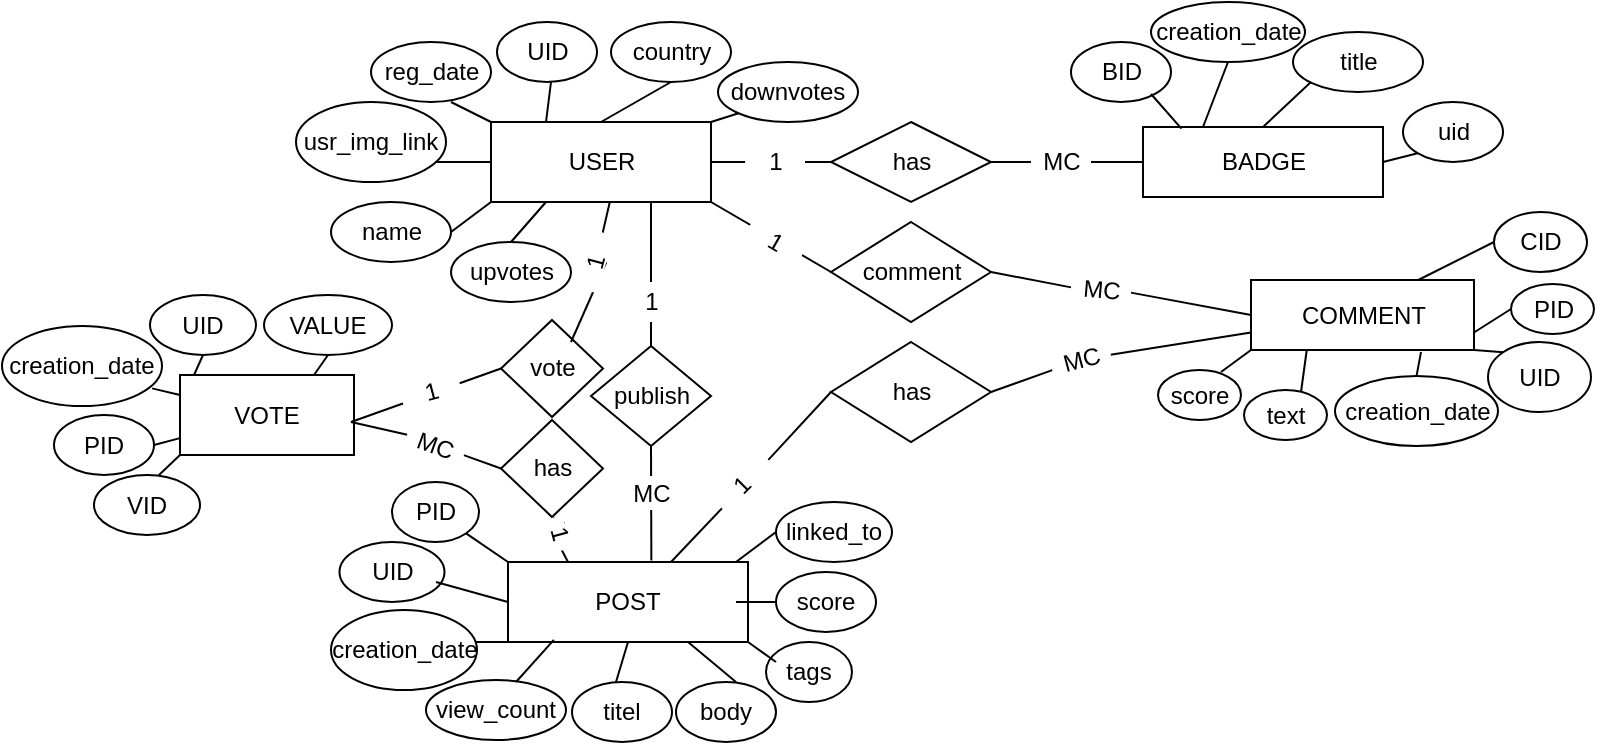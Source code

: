<mxfile version="26.1.2">
  <diagram id="R2lEEEUBdFMjLlhIrx00" name="Page-1">
    <mxGraphModel dx="2294" dy="1220" grid="1" gridSize="10" guides="1" tooltips="1" connect="1" arrows="1" fold="1" page="1" pageScale="1" pageWidth="1100" pageHeight="850" math="0" shadow="0" extFonts="Permanent Marker^https://fonts.googleapis.com/css?family=Permanent+Marker">
      <root>
        <mxCell id="0" />
        <mxCell id="1" parent="0" />
        <mxCell id="MzXAym6lT5MhWj5hJSEz-1" value="&lt;div&gt;USER&lt;/div&gt;" style="rounded=0;whiteSpace=wrap;html=1;" parent="1" vertex="1">
          <mxGeometry x="374.5" y="280" width="110" height="40" as="geometry" />
        </mxCell>
        <mxCell id="MzXAym6lT5MhWj5hJSEz-2" value="&lt;div&gt;UID&lt;/div&gt;" style="ellipse;whiteSpace=wrap;html=1;" parent="1" vertex="1">
          <mxGeometry x="377.5" y="230" width="50" height="30" as="geometry" />
        </mxCell>
        <mxCell id="MzXAym6lT5MhWj5hJSEz-3" value="&lt;div&gt;name&lt;/div&gt;" style="ellipse;whiteSpace=wrap;html=1;" parent="1" vertex="1">
          <mxGeometry x="294.5" y="320" width="60" height="30" as="geometry" />
        </mxCell>
        <mxCell id="MzXAym6lT5MhWj5hJSEz-4" value="&lt;div&gt;country&lt;/div&gt;" style="ellipse;whiteSpace=wrap;html=1;" parent="1" vertex="1">
          <mxGeometry x="434.5" y="230" width="60" height="30" as="geometry" />
        </mxCell>
        <mxCell id="MzXAym6lT5MhWj5hJSEz-5" value="reg_date" style="ellipse;whiteSpace=wrap;html=1;" parent="1" vertex="1">
          <mxGeometry x="314.5" y="240" width="60" height="30" as="geometry" />
        </mxCell>
        <mxCell id="MzXAym6lT5MhWj5hJSEz-6" value="&lt;div&gt;usr_img_link&lt;/div&gt;" style="ellipse;whiteSpace=wrap;html=1;" parent="1" vertex="1">
          <mxGeometry x="277" y="270" width="75" height="40" as="geometry" />
        </mxCell>
        <mxCell id="MzXAym6lT5MhWj5hJSEz-7" value="&lt;div&gt;upvotes&lt;/div&gt;" style="ellipse;whiteSpace=wrap;html=1;" parent="1" vertex="1">
          <mxGeometry x="354.5" y="340" width="60" height="30" as="geometry" />
        </mxCell>
        <mxCell id="MzXAym6lT5MhWj5hJSEz-8" value="downvotes" style="ellipse;whiteSpace=wrap;html=1;" parent="1" vertex="1">
          <mxGeometry x="488" y="250" width="70" height="30" as="geometry" />
        </mxCell>
        <mxCell id="MzXAym6lT5MhWj5hJSEz-10" value="&lt;div&gt;BADGE&lt;/div&gt;" style="rounded=0;whiteSpace=wrap;html=1;" parent="1" vertex="1">
          <mxGeometry x="700.5" y="282.5" width="120" height="35" as="geometry" />
        </mxCell>
        <mxCell id="MzXAym6lT5MhWj5hJSEz-11" value="BID" style="ellipse;whiteSpace=wrap;html=1;" parent="1" vertex="1">
          <mxGeometry x="664.5" y="240" width="50" height="30" as="geometry" />
        </mxCell>
        <mxCell id="MzXAym6lT5MhWj5hJSEz-12" value="&lt;div&gt;title&lt;/div&gt;" style="ellipse;whiteSpace=wrap;html=1;" parent="1" vertex="1">
          <mxGeometry x="775.5" y="235" width="65" height="30" as="geometry" />
        </mxCell>
        <mxCell id="MzXAym6lT5MhWj5hJSEz-13" value="creation_date" style="ellipse;whiteSpace=wrap;html=1;" parent="1" vertex="1">
          <mxGeometry x="704.5" y="220" width="77" height="30" as="geometry" />
        </mxCell>
        <mxCell id="MzXAym6lT5MhWj5hJSEz-14" value="uid" style="ellipse;whiteSpace=wrap;html=1;" parent="1" vertex="1">
          <mxGeometry x="830.5" y="270" width="50" height="30" as="geometry" />
        </mxCell>
        <mxCell id="MzXAym6lT5MhWj5hJSEz-16" value="POST" style="rounded=0;whiteSpace=wrap;html=1;" parent="1" vertex="1">
          <mxGeometry x="383" y="500" width="120" height="40" as="geometry" />
        </mxCell>
        <mxCell id="MzXAym6lT5MhWj5hJSEz-17" value="PID" style="ellipse;whiteSpace=wrap;html=1;" parent="1" vertex="1">
          <mxGeometry x="325" y="460" width="43.5" height="30" as="geometry" />
        </mxCell>
        <mxCell id="MzXAym6lT5MhWj5hJSEz-18" value="titel" style="ellipse;whiteSpace=wrap;html=1;" parent="1" vertex="1">
          <mxGeometry x="415" y="560" width="50" height="30" as="geometry" />
        </mxCell>
        <mxCell id="MzXAym6lT5MhWj5hJSEz-19" value="body" style="ellipse;whiteSpace=wrap;html=1;" parent="1" vertex="1">
          <mxGeometry x="467" y="560" width="50" height="30" as="geometry" />
        </mxCell>
        <mxCell id="MzXAym6lT5MhWj5hJSEz-20" value="tags" style="ellipse;whiteSpace=wrap;html=1;" parent="1" vertex="1">
          <mxGeometry x="512" y="540" width="43" height="30" as="geometry" />
        </mxCell>
        <mxCell id="MzXAym6lT5MhWj5hJSEz-21" value="view_count" style="ellipse;whiteSpace=wrap;html=1;" parent="1" vertex="1">
          <mxGeometry x="342" y="559" width="70" height="30" as="geometry" />
        </mxCell>
        <mxCell id="MzXAym6lT5MhWj5hJSEz-22" value="creation_date" style="ellipse;whiteSpace=wrap;html=1;" parent="1" vertex="1">
          <mxGeometry x="294.5" y="524" width="73" height="40" as="geometry" />
        </mxCell>
        <mxCell id="MzXAym6lT5MhWj5hJSEz-23" value="score" style="ellipse;whiteSpace=wrap;html=1;" parent="1" vertex="1">
          <mxGeometry x="517" y="505" width="50" height="30" as="geometry" />
        </mxCell>
        <mxCell id="MzXAym6lT5MhWj5hJSEz-24" value="UID" style="ellipse;whiteSpace=wrap;html=1;" parent="1" vertex="1">
          <mxGeometry x="298.75" y="490" width="52.5" height="30" as="geometry" />
        </mxCell>
        <mxCell id="MzXAym6lT5MhWj5hJSEz-25" value="linked_to" style="ellipse;whiteSpace=wrap;html=1;" parent="1" vertex="1">
          <mxGeometry x="517" y="470" width="58" height="30" as="geometry" />
        </mxCell>
        <mxCell id="MzXAym6lT5MhWj5hJSEz-26" value="COMMENT" style="rounded=0;whiteSpace=wrap;html=1;" parent="1" vertex="1">
          <mxGeometry x="754.5" y="359" width="111.5" height="35" as="geometry" />
        </mxCell>
        <mxCell id="MzXAym6lT5MhWj5hJSEz-27" value="&lt;div&gt;CID&lt;/div&gt;" style="ellipse;whiteSpace=wrap;html=1;" parent="1" vertex="1">
          <mxGeometry x="876" y="325" width="46.5" height="30" as="geometry" />
        </mxCell>
        <mxCell id="MzXAym6lT5MhWj5hJSEz-28" value="PID" style="ellipse;whiteSpace=wrap;html=1;" parent="1" vertex="1">
          <mxGeometry x="884.5" y="361" width="41.5" height="25" as="geometry" />
        </mxCell>
        <mxCell id="MzXAym6lT5MhWj5hJSEz-29" value="text" style="ellipse;whiteSpace=wrap;html=1;" parent="1" vertex="1">
          <mxGeometry x="751" y="414" width="41.5" height="25" as="geometry" />
        </mxCell>
        <mxCell id="MzXAym6lT5MhWj5hJSEz-30" value="UID" style="ellipse;whiteSpace=wrap;html=1;" parent="1" vertex="1">
          <mxGeometry x="873" y="390" width="51.5" height="35" as="geometry" />
        </mxCell>
        <mxCell id="MzXAym6lT5MhWj5hJSEz-31" value="creation_date" style="ellipse;whiteSpace=wrap;html=1;" parent="1" vertex="1">
          <mxGeometry x="796.5" y="407" width="81.5" height="35" as="geometry" />
        </mxCell>
        <mxCell id="MzXAym6lT5MhWj5hJSEz-32" value="score" style="ellipse;whiteSpace=wrap;html=1;" parent="1" vertex="1">
          <mxGeometry x="708" y="404" width="41.5" height="25" as="geometry" />
        </mxCell>
        <mxCell id="yKqKtcvJ76gqDMXew3as-1" value="&lt;div&gt;has&lt;/div&gt;" style="rhombus;whiteSpace=wrap;html=1;" parent="1" vertex="1">
          <mxGeometry x="544.5" y="280" width="80" height="40" as="geometry" />
        </mxCell>
        <mxCell id="yKqKtcvJ76gqDMXew3as-2" value="" style="endArrow=none;html=1;rounded=0;entryX=1;entryY=0.5;entryDx=0;entryDy=0;exitX=0;exitY=0.5;exitDx=0;exitDy=0;" parent="1" source="yKqKtcvJ76gqDMXew3as-22" target="MzXAym6lT5MhWj5hJSEz-1" edge="1">
          <mxGeometry width="50" height="50" relative="1" as="geometry">
            <mxPoint x="704.5" y="410" as="sourcePoint" />
            <mxPoint x="754.5" y="360" as="targetPoint" />
          </mxGeometry>
        </mxCell>
        <mxCell id="yKqKtcvJ76gqDMXew3as-5" value="" style="endArrow=none;html=1;rounded=0;entryX=0;entryY=0.5;entryDx=0;entryDy=0;" parent="1" source="yKqKtcvJ76gqDMXew3as-19" target="MzXAym6lT5MhWj5hJSEz-10" edge="1">
          <mxGeometry width="50" height="50" relative="1" as="geometry">
            <mxPoint x="624.5" y="300" as="sourcePoint" />
            <mxPoint x="674.5" y="250" as="targetPoint" />
          </mxGeometry>
        </mxCell>
        <mxCell id="yKqKtcvJ76gqDMXew3as-6" value="" style="endArrow=none;html=1;rounded=0;exitX=0.5;exitY=0;exitDx=0;exitDy=0;entryX=0.5;entryY=1;entryDx=0;entryDy=0;" parent="1" source="MzXAym6lT5MhWj5hJSEz-1" target="MzXAym6lT5MhWj5hJSEz-4" edge="1">
          <mxGeometry width="50" height="50" relative="1" as="geometry">
            <mxPoint x="434.5" y="280" as="sourcePoint" />
            <mxPoint x="484.5" y="230" as="targetPoint" />
          </mxGeometry>
        </mxCell>
        <mxCell id="yKqKtcvJ76gqDMXew3as-10" value="" style="endArrow=none;html=1;rounded=0;entryX=0;entryY=1;entryDx=0;entryDy=0;exitX=1;exitY=0.5;exitDx=0;exitDy=0;" parent="1" source="MzXAym6lT5MhWj5hJSEz-3" target="MzXAym6lT5MhWj5hJSEz-1" edge="1">
          <mxGeometry width="50" height="50" relative="1" as="geometry">
            <mxPoint x="354.5" y="340" as="sourcePoint" />
            <mxPoint x="404.5" y="290" as="targetPoint" />
          </mxGeometry>
        </mxCell>
        <mxCell id="yKqKtcvJ76gqDMXew3as-11" value="" style="endArrow=none;html=1;rounded=0;exitX=0.5;exitY=0;exitDx=0;exitDy=0;entryX=0.25;entryY=1;entryDx=0;entryDy=0;" parent="1" source="MzXAym6lT5MhWj5hJSEz-7" target="MzXAym6lT5MhWj5hJSEz-1" edge="1">
          <mxGeometry width="50" height="50" relative="1" as="geometry">
            <mxPoint x="704.5" y="410" as="sourcePoint" />
            <mxPoint x="754.5" y="360" as="targetPoint" />
          </mxGeometry>
        </mxCell>
        <mxCell id="yKqKtcvJ76gqDMXew3as-12" value="" style="endArrow=none;html=1;rounded=0;" parent="1" edge="1">
          <mxGeometry width="50" height="50" relative="1" as="geometry">
            <mxPoint x="346.5" y="300" as="sourcePoint" />
            <mxPoint x="374.5" y="300" as="targetPoint" />
          </mxGeometry>
        </mxCell>
        <mxCell id="yKqKtcvJ76gqDMXew3as-13" value="" style="endArrow=none;html=1;rounded=0;entryX=0.25;entryY=0;entryDx=0;entryDy=0;" parent="1" target="MzXAym6lT5MhWj5hJSEz-1" edge="1">
          <mxGeometry width="50" height="50" relative="1" as="geometry">
            <mxPoint x="404.5" y="260" as="sourcePoint" />
            <mxPoint x="454.5" y="210" as="targetPoint" />
          </mxGeometry>
        </mxCell>
        <mxCell id="yKqKtcvJ76gqDMXew3as-14" value="" style="endArrow=none;html=1;rounded=0;entryX=0;entryY=0;entryDx=0;entryDy=0;" parent="1" target="MzXAym6lT5MhWj5hJSEz-1" edge="1">
          <mxGeometry width="50" height="50" relative="1" as="geometry">
            <mxPoint x="354.5" y="270" as="sourcePoint" />
            <mxPoint x="404.5" y="220" as="targetPoint" />
          </mxGeometry>
        </mxCell>
        <mxCell id="yKqKtcvJ76gqDMXew3as-16" value="" style="endArrow=none;html=1;rounded=0;exitX=0.5;exitY=0;exitDx=0;exitDy=0;" parent="1" source="MzXAym6lT5MhWj5hJSEz-10" edge="1">
          <mxGeometry width="50" height="50" relative="1" as="geometry">
            <mxPoint x="734.5" y="310" as="sourcePoint" />
            <mxPoint x="784.5" y="260" as="targetPoint" />
          </mxGeometry>
        </mxCell>
        <mxCell id="yKqKtcvJ76gqDMXew3as-18" value="" style="endArrow=none;html=1;rounded=0;entryX=0.5;entryY=1;entryDx=0;entryDy=0;exitX=0.25;exitY=0;exitDx=0;exitDy=0;" parent="1" source="MzXAym6lT5MhWj5hJSEz-10" target="MzXAym6lT5MhWj5hJSEz-13" edge="1">
          <mxGeometry width="50" height="50" relative="1" as="geometry">
            <mxPoint x="744.5" y="280" as="sourcePoint" />
            <mxPoint x="784.5" y="240" as="targetPoint" />
          </mxGeometry>
        </mxCell>
        <mxCell id="yKqKtcvJ76gqDMXew3as-21" value="" style="endArrow=none;html=1;rounded=0;entryX=0;entryY=0.5;entryDx=0;entryDy=0;" parent="1" target="yKqKtcvJ76gqDMXew3as-19" edge="1">
          <mxGeometry width="50" height="50" relative="1" as="geometry">
            <mxPoint x="624.5" y="300" as="sourcePoint" />
            <mxPoint x="700.5" y="300" as="targetPoint" />
          </mxGeometry>
        </mxCell>
        <mxCell id="yKqKtcvJ76gqDMXew3as-19" value="MC" style="text;html=1;align=center;verticalAlign=middle;whiteSpace=wrap;rounded=0;fillColor=default;fillStyle=solid;" parent="1" vertex="1">
          <mxGeometry x="644.5" y="295" width="30" height="10" as="geometry" />
        </mxCell>
        <mxCell id="yKqKtcvJ76gqDMXew3as-23" value="" style="endArrow=none;html=1;rounded=0;entryX=1;entryY=0.5;entryDx=0;entryDy=0;exitX=0;exitY=0.5;exitDx=0;exitDy=0;" parent="1" source="yKqKtcvJ76gqDMXew3as-1" target="yKqKtcvJ76gqDMXew3as-22" edge="1">
          <mxGeometry width="50" height="50" relative="1" as="geometry">
            <mxPoint x="544.5" y="300" as="sourcePoint" />
            <mxPoint x="484.5" y="300" as="targetPoint" />
          </mxGeometry>
        </mxCell>
        <mxCell id="yKqKtcvJ76gqDMXew3as-22" value="1" style="text;html=1;align=center;verticalAlign=middle;whiteSpace=wrap;rounded=0;fillColor=default;fillStyle=solid;" parent="1" vertex="1">
          <mxGeometry x="501.5" y="295" width="30" height="10" as="geometry" />
        </mxCell>
        <mxCell id="yKqKtcvJ76gqDMXew3as-25" value="" style="endArrow=none;html=1;rounded=0;exitX=1;exitY=0.5;exitDx=0;exitDy=0;entryX=0;entryY=1;entryDx=0;entryDy=0;" parent="1" source="MzXAym6lT5MhWj5hJSEz-10" target="MzXAym6lT5MhWj5hJSEz-14" edge="1">
          <mxGeometry width="50" height="50" relative="1" as="geometry">
            <mxPoint x="794.5" y="340" as="sourcePoint" />
            <mxPoint x="844.5" y="290" as="targetPoint" />
          </mxGeometry>
        </mxCell>
        <mxCell id="yKqKtcvJ76gqDMXew3as-27" value="" style="endArrow=none;html=1;rounded=0;exitX=0.077;exitY=0.078;exitDx=0;exitDy=0;exitPerimeter=0;" parent="1" edge="1">
          <mxGeometry width="50" height="50" relative="1" as="geometry">
            <mxPoint x="719.74" y="283.34" as="sourcePoint" />
            <mxPoint x="704.5" y="266" as="targetPoint" />
          </mxGeometry>
        </mxCell>
        <mxCell id="BVFsHVlAH6bEXfjy3V7j-2" value="" style="endArrow=none;html=1;rounded=0;entryX=0;entryY=1;entryDx=0;entryDy=0;" edge="1" parent="1" target="MzXAym6lT5MhWj5hJSEz-8">
          <mxGeometry width="50" height="50" relative="1" as="geometry">
            <mxPoint x="484.5" y="280" as="sourcePoint" />
            <mxPoint x="534.5" y="230" as="targetPoint" />
          </mxGeometry>
        </mxCell>
        <mxCell id="BVFsHVlAH6bEXfjy3V7j-4" value="publish" style="rhombus;whiteSpace=wrap;html=1;" vertex="1" parent="1">
          <mxGeometry x="424.5" y="392" width="60" height="50" as="geometry" />
        </mxCell>
        <mxCell id="BVFsHVlAH6bEXfjy3V7j-5" value="" style="endArrow=none;html=1;rounded=0;exitX=0.5;exitY=1;exitDx=0;exitDy=0;entryX=0.389;entryY=-0.02;entryDx=0;entryDy=0;entryPerimeter=0;" edge="1" parent="1" source="BVFsHVlAH6bEXfjy3V7j-4">
          <mxGeometry width="50" height="50" relative="1" as="geometry">
            <mxPoint x="552" y="500" as="sourcePoint" />
            <mxPoint x="454.68" y="499.2" as="targetPoint" />
          </mxGeometry>
        </mxCell>
        <mxCell id="BVFsHVlAH6bEXfjy3V7j-7" value="" style="endArrow=none;html=1;rounded=0;exitX=0.5;exitY=0;exitDx=0;exitDy=0;entryX=0.5;entryY=1;entryDx=0;entryDy=0;" edge="1" parent="1" source="BVFsHVlAH6bEXfjy3V7j-4">
          <mxGeometry width="50" height="50" relative="1" as="geometry">
            <mxPoint x="439.5" y="380" as="sourcePoint" />
            <mxPoint x="454.5" y="320" as="targetPoint" />
          </mxGeometry>
        </mxCell>
        <mxCell id="BVFsHVlAH6bEXfjy3V7j-8" value="" style="endArrow=none;html=1;rounded=0;entryX=0;entryY=0;entryDx=0;entryDy=0;exitX=1;exitY=1;exitDx=0;exitDy=0;" edge="1" parent="1" source="MzXAym6lT5MhWj5hJSEz-17" target="MzXAym6lT5MhWj5hJSEz-16">
          <mxGeometry width="50" height="50" relative="1" as="geometry">
            <mxPoint x="367" y="490" as="sourcePoint" />
            <mxPoint x="417" y="440" as="targetPoint" />
          </mxGeometry>
        </mxCell>
        <mxCell id="BVFsHVlAH6bEXfjy3V7j-9" value="" style="endArrow=none;html=1;rounded=0;entryX=0;entryY=0.5;entryDx=0;entryDy=0;" edge="1" parent="1" target="MzXAym6lT5MhWj5hJSEz-16">
          <mxGeometry width="50" height="50" relative="1" as="geometry">
            <mxPoint x="347" y="510" as="sourcePoint" />
            <mxPoint x="397" y="460" as="targetPoint" />
          </mxGeometry>
        </mxCell>
        <mxCell id="BVFsHVlAH6bEXfjy3V7j-10" value="" style="endArrow=none;html=1;rounded=0;entryX=0;entryY=1;entryDx=0;entryDy=0;" edge="1" parent="1" target="MzXAym6lT5MhWj5hJSEz-16">
          <mxGeometry width="50" height="50" relative="1" as="geometry">
            <mxPoint x="367" y="540" as="sourcePoint" />
            <mxPoint x="417" y="490" as="targetPoint" />
          </mxGeometry>
        </mxCell>
        <mxCell id="BVFsHVlAH6bEXfjy3V7j-11" value="" style="endArrow=none;html=1;rounded=0;entryX=0.191;entryY=0.973;entryDx=0;entryDy=0;entryPerimeter=0;" edge="1" parent="1" target="MzXAym6lT5MhWj5hJSEz-16">
          <mxGeometry width="50" height="50" relative="1" as="geometry">
            <mxPoint x="387" y="560" as="sourcePoint" />
            <mxPoint x="437" y="510" as="targetPoint" />
          </mxGeometry>
        </mxCell>
        <mxCell id="BVFsHVlAH6bEXfjy3V7j-12" value="" style="endArrow=none;html=1;rounded=0;entryX=0.5;entryY=1;entryDx=0;entryDy=0;" edge="1" parent="1" target="MzXAym6lT5MhWj5hJSEz-16">
          <mxGeometry width="50" height="50" relative="1" as="geometry">
            <mxPoint x="437" y="560" as="sourcePoint" />
            <mxPoint x="487" y="510" as="targetPoint" />
          </mxGeometry>
        </mxCell>
        <mxCell id="BVFsHVlAH6bEXfjy3V7j-13" value="" style="endArrow=none;html=1;rounded=0;entryX=0.75;entryY=1;entryDx=0;entryDy=0;" edge="1" parent="1" target="MzXAym6lT5MhWj5hJSEz-16">
          <mxGeometry width="50" height="50" relative="1" as="geometry">
            <mxPoint x="497" y="560" as="sourcePoint" />
            <mxPoint x="547" y="510" as="targetPoint" />
          </mxGeometry>
        </mxCell>
        <mxCell id="BVFsHVlAH6bEXfjy3V7j-14" value="" style="endArrow=none;html=1;rounded=0;entryX=1;entryY=1;entryDx=0;entryDy=0;" edge="1" parent="1" target="MzXAym6lT5MhWj5hJSEz-16">
          <mxGeometry width="50" height="50" relative="1" as="geometry">
            <mxPoint x="517" y="550" as="sourcePoint" />
            <mxPoint x="567" y="500" as="targetPoint" />
          </mxGeometry>
        </mxCell>
        <mxCell id="BVFsHVlAH6bEXfjy3V7j-15" value="" style="endArrow=none;html=1;rounded=0;entryX=0;entryY=0.5;entryDx=0;entryDy=0;" edge="1" parent="1" target="MzXAym6lT5MhWj5hJSEz-25">
          <mxGeometry width="50" height="50" relative="1" as="geometry">
            <mxPoint x="497" y="500" as="sourcePoint" />
            <mxPoint x="547" y="450" as="targetPoint" />
          </mxGeometry>
        </mxCell>
        <mxCell id="BVFsHVlAH6bEXfjy3V7j-16" value="" style="endArrow=none;html=1;rounded=0;entryX=0;entryY=0.5;entryDx=0;entryDy=0;" edge="1" parent="1" target="MzXAym6lT5MhWj5hJSEz-23">
          <mxGeometry width="50" height="50" relative="1" as="geometry">
            <mxPoint x="497" y="520" as="sourcePoint" />
            <mxPoint x="547" y="470" as="targetPoint" />
          </mxGeometry>
        </mxCell>
        <mxCell id="BVFsHVlAH6bEXfjy3V7j-17" value="" style="endArrow=none;html=1;rounded=0;entryX=0;entryY=1;entryDx=0;entryDy=0;" edge="1" parent="1" target="MzXAym6lT5MhWj5hJSEz-26">
          <mxGeometry width="50" height="50" relative="1" as="geometry">
            <mxPoint x="739.5" y="405" as="sourcePoint" />
            <mxPoint x="789.5" y="355" as="targetPoint" />
          </mxGeometry>
        </mxCell>
        <mxCell id="BVFsHVlAH6bEXfjy3V7j-18" value="" style="endArrow=none;html=1;rounded=0;entryX=0.25;entryY=1;entryDx=0;entryDy=0;" edge="1" parent="1" target="MzXAym6lT5MhWj5hJSEz-26">
          <mxGeometry width="50" height="50" relative="1" as="geometry">
            <mxPoint x="779.5" y="415" as="sourcePoint" />
            <mxPoint x="829.5" y="365" as="targetPoint" />
          </mxGeometry>
        </mxCell>
        <mxCell id="BVFsHVlAH6bEXfjy3V7j-20" value="" style="endArrow=none;html=1;rounded=0;entryX=0.75;entryY=0;entryDx=0;entryDy=0;exitX=0;exitY=0.5;exitDx=0;exitDy=0;" edge="1" parent="1" source="MzXAym6lT5MhWj5hJSEz-27" target="MzXAym6lT5MhWj5hJSEz-26">
          <mxGeometry width="50" height="50" relative="1" as="geometry">
            <mxPoint x="869.5" y="335" as="sourcePoint" />
            <mxPoint x="919.5" y="285" as="targetPoint" />
          </mxGeometry>
        </mxCell>
        <mxCell id="BVFsHVlAH6bEXfjy3V7j-22" value="" style="endArrow=none;html=1;rounded=0;entryX=0;entryY=0.5;entryDx=0;entryDy=0;exitX=1;exitY=0.75;exitDx=0;exitDy=0;" edge="1" parent="1" source="MzXAym6lT5MhWj5hJSEz-26" target="MzXAym6lT5MhWj5hJSEz-28">
          <mxGeometry width="50" height="50" relative="1" as="geometry">
            <mxPoint x="869.5" y="385" as="sourcePoint" />
            <mxPoint x="919.5" y="335" as="targetPoint" />
          </mxGeometry>
        </mxCell>
        <mxCell id="BVFsHVlAH6bEXfjy3V7j-23" value="" style="endArrow=none;html=1;rounded=0;entryX=1;entryY=1;entryDx=0;entryDy=0;exitX=0;exitY=0;exitDx=0;exitDy=0;" edge="1" parent="1" source="MzXAym6lT5MhWj5hJSEz-30" target="MzXAym6lT5MhWj5hJSEz-26">
          <mxGeometry width="50" height="50" relative="1" as="geometry">
            <mxPoint x="949.5" y="465" as="sourcePoint" />
            <mxPoint x="999.5" y="415" as="targetPoint" />
          </mxGeometry>
        </mxCell>
        <mxCell id="BVFsHVlAH6bEXfjy3V7j-24" value="" style="endArrow=none;html=1;rounded=0;exitX=0.5;exitY=0;exitDx=0;exitDy=0;" edge="1" parent="1" source="MzXAym6lT5MhWj5hJSEz-31">
          <mxGeometry width="50" height="50" relative="1" as="geometry">
            <mxPoint x="789.5" y="445" as="sourcePoint" />
            <mxPoint x="839.5" y="395" as="targetPoint" />
          </mxGeometry>
        </mxCell>
        <mxCell id="BVFsHVlAH6bEXfjy3V7j-25" value="VOTE" style="rounded=0;whiteSpace=wrap;html=1;" vertex="1" parent="1">
          <mxGeometry x="219" y="406.5" width="87" height="40" as="geometry" />
        </mxCell>
        <mxCell id="BVFsHVlAH6bEXfjy3V7j-26" value="VALUE" style="ellipse;whiteSpace=wrap;html=1;" vertex="1" parent="1">
          <mxGeometry x="261" y="366.5" width="64" height="30" as="geometry" />
        </mxCell>
        <mxCell id="BVFsHVlAH6bEXfjy3V7j-27" value="PID" style="ellipse;whiteSpace=wrap;html=1;" vertex="1" parent="1">
          <mxGeometry x="156" y="426.5" width="50" height="30" as="geometry" />
        </mxCell>
        <mxCell id="BVFsHVlAH6bEXfjy3V7j-28" value="UID" style="ellipse;whiteSpace=wrap;html=1;" vertex="1" parent="1">
          <mxGeometry x="204" y="366.5" width="53" height="30" as="geometry" />
        </mxCell>
        <mxCell id="BVFsHVlAH6bEXfjy3V7j-29" value="VID" style="ellipse;whiteSpace=wrap;html=1;" vertex="1" parent="1">
          <mxGeometry x="176" y="456.5" width="53" height="30" as="geometry" />
        </mxCell>
        <mxCell id="BVFsHVlAH6bEXfjy3V7j-30" value="creation_date" style="ellipse;whiteSpace=wrap;html=1;" vertex="1" parent="1">
          <mxGeometry x="130" y="382" width="80" height="40" as="geometry" />
        </mxCell>
        <mxCell id="BVFsHVlAH6bEXfjy3V7j-50" value="" style="endArrow=none;html=1;rounded=0;exitX=1;exitY=0.5;exitDx=0;exitDy=0;" edge="1" parent="1" source="BVFsHVlAH6bEXfjy3V7j-27" target="BVFsHVlAH6bEXfjy3V7j-25">
          <mxGeometry width="50" height="50" relative="1" as="geometry">
            <mxPoint x="178.5" y="406.5" as="sourcePoint" />
            <mxPoint x="228.5" y="356.5" as="targetPoint" />
          </mxGeometry>
        </mxCell>
        <mxCell id="BVFsHVlAH6bEXfjy3V7j-52" value="" style="endArrow=none;html=1;rounded=0;entryX=0;entryY=1;entryDx=0;entryDy=0;" edge="1" parent="1" target="BVFsHVlAH6bEXfjy3V7j-25">
          <mxGeometry width="50" height="50" relative="1" as="geometry">
            <mxPoint x="208.5" y="456.5" as="sourcePoint" />
            <mxPoint x="258.5" y="406.5" as="targetPoint" />
          </mxGeometry>
        </mxCell>
        <mxCell id="BVFsHVlAH6bEXfjy3V7j-54" value="1" style="text;html=1;align=center;verticalAlign=middle;whiteSpace=wrap;rounded=0;fillColor=default;fillStyle=solid;" vertex="1" parent="1">
          <mxGeometry x="439.5" y="360" width="30" height="20" as="geometry" />
        </mxCell>
        <mxCell id="BVFsHVlAH6bEXfjy3V7j-55" value="MC" style="text;html=1;align=center;verticalAlign=middle;whiteSpace=wrap;rounded=0;fillColor=default;fillStyle=solid;" vertex="1" parent="1">
          <mxGeometry x="440" y="457" width="30" height="17" as="geometry" />
        </mxCell>
        <mxCell id="BVFsHVlAH6bEXfjy3V7j-57" value="" style="endArrow=none;html=1;rounded=0;entryX=0;entryY=0.5;entryDx=0;entryDy=0;exitX=1;exitY=1;exitDx=0;exitDy=0;" edge="1" parent="1" source="MzXAym6lT5MhWj5hJSEz-1" target="BVFsHVlAH6bEXfjy3V7j-58">
          <mxGeometry width="50" height="50" relative="1" as="geometry">
            <mxPoint x="544.5" y="410" as="sourcePoint" />
            <mxPoint x="594.5" y="360" as="targetPoint" />
          </mxGeometry>
        </mxCell>
        <mxCell id="BVFsHVlAH6bEXfjy3V7j-58" value="comment" style="rhombus;whiteSpace=wrap;html=1;" vertex="1" parent="1">
          <mxGeometry x="544.5" y="330" width="80" height="50" as="geometry" />
        </mxCell>
        <mxCell id="BVFsHVlAH6bEXfjy3V7j-59" value="" style="endArrow=none;html=1;rounded=0;entryX=0;entryY=0.5;entryDx=0;entryDy=0;exitX=1;exitY=0.5;exitDx=0;exitDy=0;" edge="1" parent="1" source="BVFsHVlAH6bEXfjy3V7j-64" target="MzXAym6lT5MhWj5hJSEz-26">
          <mxGeometry width="50" height="50" relative="1" as="geometry">
            <mxPoint x="684.5" y="380" as="sourcePoint" />
            <mxPoint x="734.5" y="330" as="targetPoint" />
          </mxGeometry>
        </mxCell>
        <mxCell id="BVFsHVlAH6bEXfjy3V7j-60" value="" style="endArrow=none;html=1;rounded=0;entryX=0;entryY=0.75;entryDx=0;entryDy=0;exitX=1;exitY=0.5;exitDx=0;exitDy=0;" edge="1" parent="1" target="MzXAym6lT5MhWj5hJSEz-26">
          <mxGeometry width="50" height="50" relative="1" as="geometry">
            <mxPoint x="684.272" y="396.395" as="sourcePoint" />
            <mxPoint x="674.5" y="364" as="targetPoint" />
          </mxGeometry>
        </mxCell>
        <mxCell id="BVFsHVlAH6bEXfjy3V7j-61" value="has" style="rhombus;whiteSpace=wrap;html=1;" vertex="1" parent="1">
          <mxGeometry x="544.5" y="390" width="80" height="50" as="geometry" />
        </mxCell>
        <mxCell id="BVFsHVlAH6bEXfjy3V7j-62" value="" style="endArrow=none;html=1;rounded=0;entryX=0;entryY=0.5;entryDx=0;entryDy=0;" edge="1" parent="1" target="BVFsHVlAH6bEXfjy3V7j-61">
          <mxGeometry width="50" height="50" relative="1" as="geometry">
            <mxPoint x="513.177" y="448.964" as="sourcePoint" />
            <mxPoint x="514.5" y="450" as="targetPoint" />
          </mxGeometry>
        </mxCell>
        <mxCell id="BVFsHVlAH6bEXfjy3V7j-63" value="1" style="text;html=1;align=center;verticalAlign=middle;whiteSpace=wrap;rounded=0;fillColor=default;fillStyle=solid;rotation=30;" vertex="1" parent="1">
          <mxGeometry x="501.5" y="335" width="30" height="10" as="geometry" />
        </mxCell>
        <mxCell id="BVFsHVlAH6bEXfjy3V7j-65" value="" style="endArrow=none;html=1;rounded=0;entryX=0;entryY=0.5;entryDx=0;entryDy=0;exitX=1;exitY=0.5;exitDx=0;exitDy=0;" edge="1" parent="1" source="BVFsHVlAH6bEXfjy3V7j-58" target="BVFsHVlAH6bEXfjy3V7j-64">
          <mxGeometry width="50" height="50" relative="1" as="geometry">
            <mxPoint x="624.5" y="355" as="sourcePoint" />
            <mxPoint x="754.5" y="377" as="targetPoint" />
          </mxGeometry>
        </mxCell>
        <mxCell id="BVFsHVlAH6bEXfjy3V7j-64" value="MC" style="text;html=1;align=center;verticalAlign=middle;whiteSpace=wrap;rounded=0;fillColor=default;fillStyle=solid;rotation=5;" vertex="1" parent="1">
          <mxGeometry x="664.5" y="359" width="30" height="10" as="geometry" />
        </mxCell>
        <mxCell id="BVFsHVlAH6bEXfjy3V7j-67" value="" style="endArrow=none;html=1;rounded=0;entryX=0;entryY=0.5;entryDx=0;entryDy=0;" edge="1" parent="1">
          <mxGeometry width="50" height="50" relative="1" as="geometry">
            <mxPoint x="464.5" y="500" as="sourcePoint" />
            <mxPoint x="492.393" y="470.607" as="targetPoint" />
          </mxGeometry>
        </mxCell>
        <mxCell id="BVFsHVlAH6bEXfjy3V7j-69" value="" style="endArrow=none;html=1;rounded=0;entryX=0;entryY=0.75;entryDx=0;entryDy=0;exitX=1;exitY=0.5;exitDx=0;exitDy=0;" edge="1" parent="1" source="BVFsHVlAH6bEXfjy3V7j-61">
          <mxGeometry width="50" height="50" relative="1" as="geometry">
            <mxPoint x="624.5" y="415" as="sourcePoint" />
            <mxPoint x="655.162" y="404.067" as="targetPoint" />
          </mxGeometry>
        </mxCell>
        <mxCell id="BVFsHVlAH6bEXfjy3V7j-70" value="" style="endArrow=none;html=1;rounded=0;entryX=0.5;entryY=1;entryDx=0;entryDy=0;" edge="1" parent="1" target="BVFsHVlAH6bEXfjy3V7j-26">
          <mxGeometry width="50" height="50" relative="1" as="geometry">
            <mxPoint x="286" y="406.5" as="sourcePoint" />
            <mxPoint x="336" y="356.5" as="targetPoint" />
          </mxGeometry>
        </mxCell>
        <mxCell id="BVFsHVlAH6bEXfjy3V7j-71" value="" style="endArrow=none;html=1;rounded=0;entryX=0.5;entryY=1;entryDx=0;entryDy=0;" edge="1" parent="1" target="BVFsHVlAH6bEXfjy3V7j-28">
          <mxGeometry width="50" height="50" relative="1" as="geometry">
            <mxPoint x="226" y="406.5" as="sourcePoint" />
            <mxPoint x="276" y="356.5" as="targetPoint" />
          </mxGeometry>
        </mxCell>
        <mxCell id="BVFsHVlAH6bEXfjy3V7j-73" value="" style="endArrow=none;html=1;rounded=0;entryX=0;entryY=0.25;entryDx=0;entryDy=0;exitX=0.938;exitY=0.78;exitDx=0;exitDy=0;exitPerimeter=0;" edge="1" parent="1" source="BVFsHVlAH6bEXfjy3V7j-30" target="BVFsHVlAH6bEXfjy3V7j-25">
          <mxGeometry width="50" height="50" relative="1" as="geometry">
            <mxPoint x="86" y="496.5" as="sourcePoint" />
            <mxPoint x="136" y="446.5" as="targetPoint" />
          </mxGeometry>
        </mxCell>
        <mxCell id="BVFsHVlAH6bEXfjy3V7j-75" value="vote" style="rhombus;whiteSpace=wrap;html=1;" vertex="1" parent="1">
          <mxGeometry x="379.5" y="379" width="51" height="48.5" as="geometry" />
        </mxCell>
        <mxCell id="BVFsHVlAH6bEXfjy3V7j-77" value="" style="endArrow=none;html=1;rounded=0;entryX=0;entryY=0.5;entryDx=0;entryDy=0;" edge="1" parent="1" target="BVFsHVlAH6bEXfjy3V7j-75">
          <mxGeometry width="50" height="50" relative="1" as="geometry">
            <mxPoint x="304.5" y="430" as="sourcePoint" />
            <mxPoint x="354.5" y="380" as="targetPoint" />
          </mxGeometry>
        </mxCell>
        <mxCell id="BVFsHVlAH6bEXfjy3V7j-78" value="has" style="rhombus;whiteSpace=wrap;html=1;" vertex="1" parent="1">
          <mxGeometry x="379.5" y="429" width="51" height="48.5" as="geometry" />
        </mxCell>
        <mxCell id="BVFsHVlAH6bEXfjy3V7j-79" value="" style="endArrow=none;html=1;rounded=0;entryX=0;entryY=0.5;entryDx=0;entryDy=0;" edge="1" parent="1" source="BVFsHVlAH6bEXfjy3V7j-92" target="BVFsHVlAH6bEXfjy3V7j-78">
          <mxGeometry width="50" height="50" relative="1" as="geometry">
            <mxPoint x="304.5" y="430" as="sourcePoint" />
            <mxPoint x="354.5" y="380" as="targetPoint" />
          </mxGeometry>
        </mxCell>
        <mxCell id="BVFsHVlAH6bEXfjy3V7j-80" value="" style="endArrow=none;html=1;rounded=0;entryX=0.5;entryY=1;entryDx=0;entryDy=0;exitX=0.25;exitY=0;exitDx=0;exitDy=0;" edge="1" parent="1" source="BVFsHVlAH6bEXfjy3V7j-90" target="BVFsHVlAH6bEXfjy3V7j-78">
          <mxGeometry width="50" height="50" relative="1" as="geometry">
            <mxPoint x="244.5" y="530" as="sourcePoint" />
            <mxPoint x="294.5" y="480" as="targetPoint" />
          </mxGeometry>
        </mxCell>
        <mxCell id="BVFsHVlAH6bEXfjy3V7j-81" value="" style="endArrow=none;html=1;rounded=0;entryX=0.54;entryY=0.999;entryDx=0;entryDy=0;entryPerimeter=0;" edge="1" parent="1" source="BVFsHVlAH6bEXfjy3V7j-83" target="MzXAym6lT5MhWj5hJSEz-1">
          <mxGeometry width="50" height="50" relative="1" as="geometry">
            <mxPoint x="414.5" y="390" as="sourcePoint" />
            <mxPoint x="464.5" y="340" as="targetPoint" />
          </mxGeometry>
        </mxCell>
        <mxCell id="BVFsHVlAH6bEXfjy3V7j-84" value="" style="endArrow=none;html=1;rounded=0;entryX=0.54;entryY=0.999;entryDx=0;entryDy=0;entryPerimeter=0;" edge="1" parent="1" target="BVFsHVlAH6bEXfjy3V7j-83">
          <mxGeometry width="50" height="50" relative="1" as="geometry">
            <mxPoint x="414.5" y="390" as="sourcePoint" />
            <mxPoint x="433.5" y="320" as="targetPoint" />
          </mxGeometry>
        </mxCell>
        <mxCell id="BVFsHVlAH6bEXfjy3V7j-83" value="1" style="text;html=1;align=center;verticalAlign=middle;whiteSpace=wrap;rounded=0;fillColor=default;fillStyle=solid;rotation=-75;" vertex="1" parent="1">
          <mxGeometry x="412" y="345" width="30" height="10" as="geometry" />
        </mxCell>
        <mxCell id="BVFsHVlAH6bEXfjy3V7j-85" value="1" style="text;html=1;align=center;verticalAlign=middle;whiteSpace=wrap;rounded=0;fillColor=default;fillStyle=solid;rotation=-15;" vertex="1" parent="1">
          <mxGeometry x="329.5" y="410" width="30" height="10" as="geometry" />
        </mxCell>
        <mxCell id="BVFsHVlAH6bEXfjy3V7j-87" value="1" style="text;html=1;align=center;verticalAlign=middle;whiteSpace=wrap;rounded=0;fillColor=default;fillStyle=solid;rotation=-45;" vertex="1" parent="1">
          <mxGeometry x="484.5" y="456.5" width="30" height="10" as="geometry" />
        </mxCell>
        <mxCell id="BVFsHVlAH6bEXfjy3V7j-89" value="MC" style="text;html=1;align=center;verticalAlign=middle;whiteSpace=wrap;rounded=0;fillColor=default;fillStyle=solid;rotation=-15;" vertex="1" parent="1">
          <mxGeometry x="654.5" y="394" width="30" height="10" as="geometry" />
        </mxCell>
        <mxCell id="BVFsHVlAH6bEXfjy3V7j-91" value="" style="endArrow=none;html=1;rounded=0;entryX=0.5;entryY=1;entryDx=0;entryDy=0;exitX=0.25;exitY=0;exitDx=0;exitDy=0;" edge="1" parent="1" source="MzXAym6lT5MhWj5hJSEz-16" target="BVFsHVlAH6bEXfjy3V7j-90">
          <mxGeometry width="50" height="50" relative="1" as="geometry">
            <mxPoint x="413.5" y="500" as="sourcePoint" />
            <mxPoint x="405.5" y="478" as="targetPoint" />
          </mxGeometry>
        </mxCell>
        <mxCell id="BVFsHVlAH6bEXfjy3V7j-90" value="1" style="text;html=1;align=center;verticalAlign=middle;whiteSpace=wrap;rounded=0;fillColor=default;fillStyle=solid;rotation=75;" vertex="1" parent="1">
          <mxGeometry x="400.63" y="482.42" width="17" height="6.5" as="geometry" />
        </mxCell>
        <mxCell id="BVFsHVlAH6bEXfjy3V7j-93" value="" style="endArrow=none;html=1;rounded=0;entryX=0;entryY=0.5;entryDx=0;entryDy=0;" edge="1" parent="1" target="BVFsHVlAH6bEXfjy3V7j-92">
          <mxGeometry width="50" height="50" relative="1" as="geometry">
            <mxPoint x="304.5" y="430" as="sourcePoint" />
            <mxPoint x="379.5" y="453" as="targetPoint" />
          </mxGeometry>
        </mxCell>
        <mxCell id="BVFsHVlAH6bEXfjy3V7j-92" value="MC" style="text;html=1;align=center;verticalAlign=middle;whiteSpace=wrap;rounded=0;fillColor=default;fillStyle=solid;rotation=20;" vertex="1" parent="1">
          <mxGeometry x="331.75" y="436.5" width="30" height="10" as="geometry" />
        </mxCell>
      </root>
    </mxGraphModel>
  </diagram>
</mxfile>
